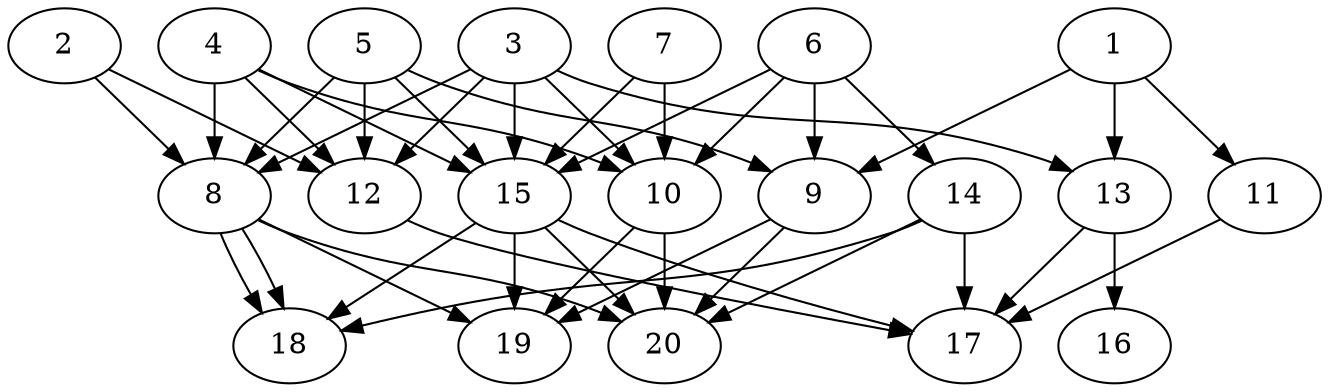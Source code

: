 // DAG automatically generated by daggen at Thu Oct  3 13:58:42 2019
// ./daggen --dot -n 20 --ccr 0.3 --fat 0.7 --regular 0.9 --density 0.7 --mindata 5242880 --maxdata 52428800 
digraph G {
  1 [size="108950187", alpha="0.05", expect_size="32685056"] 
  1 -> 9 [size ="32685056"]
  1 -> 11 [size ="32685056"]
  1 -> 13 [size ="32685056"]
  2 [size="82193067", alpha="0.08", expect_size="24657920"] 
  2 -> 8 [size ="24657920"]
  2 -> 12 [size ="24657920"]
  3 [size="56582827", alpha="0.19", expect_size="16974848"] 
  3 -> 8 [size ="16974848"]
  3 -> 10 [size ="16974848"]
  3 -> 12 [size ="16974848"]
  3 -> 13 [size ="16974848"]
  3 -> 15 [size ="16974848"]
  4 [size="30726827", alpha="0.16", expect_size="9218048"] 
  4 -> 8 [size ="9218048"]
  4 -> 10 [size ="9218048"]
  4 -> 12 [size ="9218048"]
  4 -> 15 [size ="9218048"]
  5 [size="43482453", alpha="0.15", expect_size="13044736"] 
  5 -> 8 [size ="13044736"]
  5 -> 9 [size ="13044736"]
  5 -> 12 [size ="13044736"]
  5 -> 15 [size ="13044736"]
  6 [size="40424107", alpha="0.08", expect_size="12127232"] 
  6 -> 9 [size ="12127232"]
  6 -> 10 [size ="12127232"]
  6 -> 14 [size ="12127232"]
  6 -> 15 [size ="12127232"]
  7 [size="142639787", alpha="0.11", expect_size="42791936"] 
  7 -> 10 [size ="42791936"]
  7 -> 15 [size ="42791936"]
  8 [size="173352960", alpha="0.02", expect_size="52005888"] 
  8 -> 18 [size ="52005888"]
  8 -> 18 [size ="52005888"]
  8 -> 19 [size ="52005888"]
  8 -> 20 [size ="52005888"]
  9 [size="22241280", alpha="0.19", expect_size="6672384"] 
  9 -> 19 [size ="6672384"]
  9 -> 20 [size ="6672384"]
  10 [size="79001600", alpha="0.16", expect_size="23700480"] 
  10 -> 19 [size ="23700480"]
  10 -> 20 [size ="23700480"]
  11 [size="130211840", alpha="0.14", expect_size="39063552"] 
  11 -> 17 [size ="39063552"]
  12 [size="170820267", alpha="0.11", expect_size="51246080"] 
  12 -> 17 [size ="51246080"]
  13 [size="78974293", alpha="0.15", expect_size="23692288"] 
  13 -> 16 [size ="23692288"]
  13 -> 17 [size ="23692288"]
  14 [size="70495573", alpha="0.12", expect_size="21148672"] 
  14 -> 17 [size ="21148672"]
  14 -> 18 [size ="21148672"]
  14 -> 20 [size ="21148672"]
  15 [size="39058773", alpha="0.09", expect_size="11717632"] 
  15 -> 17 [size ="11717632"]
  15 -> 18 [size ="11717632"]
  15 -> 19 [size ="11717632"]
  15 -> 20 [size ="11717632"]
  16 [size="159658667", alpha="0.09", expect_size="47897600"] 
  17 [size="61364907", alpha="0.16", expect_size="18409472"] 
  18 [size="145305600", alpha="0.11", expect_size="43591680"] 
  19 [size="159092053", alpha="0.06", expect_size="47727616"] 
  20 [size="152937813", alpha="0.11", expect_size="45881344"] 
}
